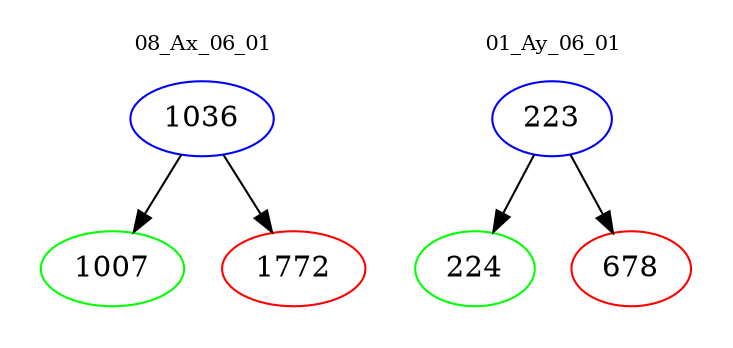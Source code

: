 digraph{
subgraph cluster_0 {
color = white
label = "08_Ax_06_01";
fontsize=10;
T0_1036 [label="1036", color="blue"]
T0_1036 -> T0_1007 [color="black"]
T0_1007 [label="1007", color="green"]
T0_1036 -> T0_1772 [color="black"]
T0_1772 [label="1772", color="red"]
}
subgraph cluster_1 {
color = white
label = "01_Ay_06_01";
fontsize=10;
T1_223 [label="223", color="blue"]
T1_223 -> T1_224 [color="black"]
T1_224 [label="224", color="green"]
T1_223 -> T1_678 [color="black"]
T1_678 [label="678", color="red"]
}
}
